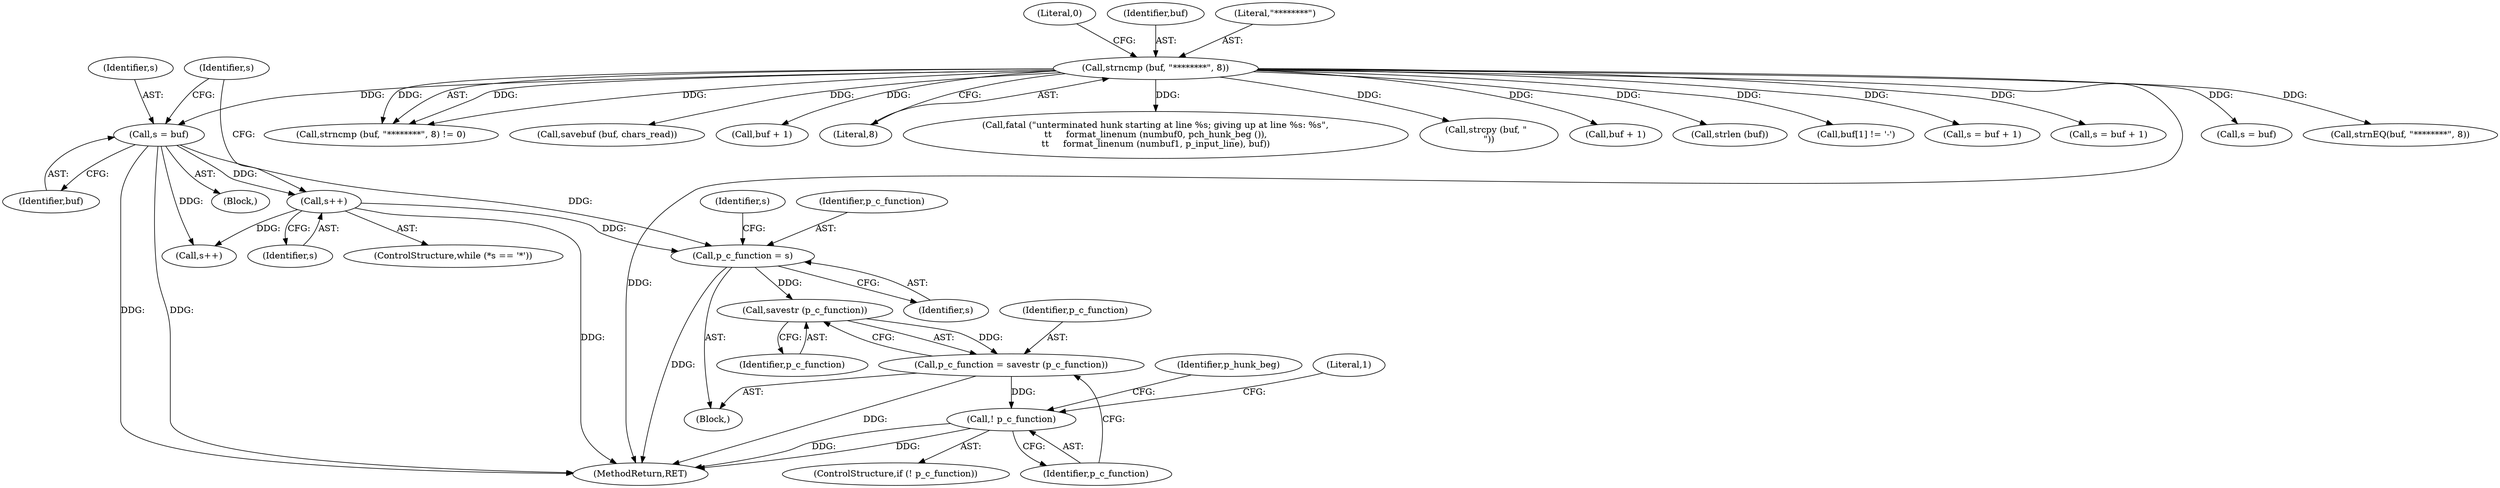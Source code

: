 digraph "0_savannah_0c08d7a902c6fdd49b704623a12d8d672ef18944@pointer" {
"1000334" [label="(Call,p_c_function = s)"];
"1000318" [label="(Call,s = buf)"];
"1000298" [label="(Call,strncmp (buf, \"********\", 8))"];
"1000326" [label="(Call,s++)"];
"1000350" [label="(Call,savestr (p_c_function))"];
"1000348" [label="(Call,p_c_function = savestr (p_c_function))"];
"1000353" [label="(Call,! p_c_function)"];
"1000401" [label="(Call,strcpy (buf, \"  \n\"))"];
"1000888" [label="(Call,buf + 1)"];
"1002772" [label="(MethodReturn,RET)"];
"1000340" [label="(Identifier,s)"];
"1000324" [label="(Identifier,s)"];
"1000302" [label="(Literal,0)"];
"1000321" [label="(ControlStructure,while (*s == '*'))"];
"1000318" [label="(Call,s = buf)"];
"1000741" [label="(Call,strlen (buf))"];
"1000299" [label="(Identifier,buf)"];
"1000622" [label="(Call,buf[1] != '-')"];
"1000300" [label="(Literal,\"********\")"];
"1000336" [label="(Identifier,s)"];
"1000326" [label="(Call,s++)"];
"1001098" [label="(Call,s = buf + 1)"];
"1000208" [label="(Block,)"];
"1000350" [label="(Call,savestr (p_c_function))"];
"1000349" [label="(Identifier,p_c_function)"];
"1000342" [label="(Call,s++)"];
"1000335" [label="(Identifier,p_c_function)"];
"1000352" [label="(ControlStructure,if (! p_c_function))"];
"1000357" [label="(Literal,1)"];
"1000886" [label="(Call,s = buf + 1)"];
"1000298" [label="(Call,strncmp (buf, \"********\", 8))"];
"1000354" [label="(Identifier,p_c_function)"];
"1000327" [label="(Identifier,s)"];
"1000353" [label="(Call,! p_c_function)"];
"1000999" [label="(Call,s = buf)"];
"1000334" [label="(Call,p_c_function = s)"];
"1000452" [label="(Call,strnEQ(buf, \"********\", 8))"];
"1000333" [label="(Block,)"];
"1000320" [label="(Identifier,buf)"];
"1000351" [label="(Identifier,p_c_function)"];
"1000297" [label="(Call,strncmp (buf, \"********\", 8) != 0)"];
"1001051" [label="(Call,savebuf (buf, chars_read))"];
"1001100" [label="(Call,buf + 1)"];
"1000359" [label="(Identifier,p_hunk_beg)"];
"1000301" [label="(Literal,8)"];
"1000417" [label="(Call,fatal (\"unterminated hunk starting at line %s; giving up at line %s: %s\",\n\t\t     format_linenum (numbuf0, pch_hunk_beg ()),\n\t\t     format_linenum (numbuf1, p_input_line), buf))"];
"1000348" [label="(Call,p_c_function = savestr (p_c_function))"];
"1000319" [label="(Identifier,s)"];
"1000334" -> "1000333"  [label="AST: "];
"1000334" -> "1000336"  [label="CFG: "];
"1000335" -> "1000334"  [label="AST: "];
"1000336" -> "1000334"  [label="AST: "];
"1000340" -> "1000334"  [label="CFG: "];
"1000334" -> "1002772"  [label="DDG: "];
"1000318" -> "1000334"  [label="DDG: "];
"1000326" -> "1000334"  [label="DDG: "];
"1000334" -> "1000350"  [label="DDG: "];
"1000318" -> "1000208"  [label="AST: "];
"1000318" -> "1000320"  [label="CFG: "];
"1000319" -> "1000318"  [label="AST: "];
"1000320" -> "1000318"  [label="AST: "];
"1000324" -> "1000318"  [label="CFG: "];
"1000318" -> "1002772"  [label="DDG: "];
"1000318" -> "1002772"  [label="DDG: "];
"1000298" -> "1000318"  [label="DDG: "];
"1000318" -> "1000326"  [label="DDG: "];
"1000318" -> "1000342"  [label="DDG: "];
"1000298" -> "1000297"  [label="AST: "];
"1000298" -> "1000301"  [label="CFG: "];
"1000299" -> "1000298"  [label="AST: "];
"1000300" -> "1000298"  [label="AST: "];
"1000301" -> "1000298"  [label="AST: "];
"1000302" -> "1000298"  [label="CFG: "];
"1000298" -> "1002772"  [label="DDG: "];
"1000298" -> "1000297"  [label="DDG: "];
"1000298" -> "1000297"  [label="DDG: "];
"1000298" -> "1000297"  [label="DDG: "];
"1000298" -> "1000401"  [label="DDG: "];
"1000298" -> "1000417"  [label="DDG: "];
"1000298" -> "1000452"  [label="DDG: "];
"1000298" -> "1000622"  [label="DDG: "];
"1000298" -> "1000741"  [label="DDG: "];
"1000298" -> "1000886"  [label="DDG: "];
"1000298" -> "1000888"  [label="DDG: "];
"1000298" -> "1000999"  [label="DDG: "];
"1000298" -> "1001051"  [label="DDG: "];
"1000298" -> "1001098"  [label="DDG: "];
"1000298" -> "1001100"  [label="DDG: "];
"1000326" -> "1000321"  [label="AST: "];
"1000326" -> "1000327"  [label="CFG: "];
"1000327" -> "1000326"  [label="AST: "];
"1000324" -> "1000326"  [label="CFG: "];
"1000326" -> "1002772"  [label="DDG: "];
"1000326" -> "1000342"  [label="DDG: "];
"1000350" -> "1000348"  [label="AST: "];
"1000350" -> "1000351"  [label="CFG: "];
"1000351" -> "1000350"  [label="AST: "];
"1000348" -> "1000350"  [label="CFG: "];
"1000350" -> "1000348"  [label="DDG: "];
"1000348" -> "1000333"  [label="AST: "];
"1000349" -> "1000348"  [label="AST: "];
"1000354" -> "1000348"  [label="CFG: "];
"1000348" -> "1002772"  [label="DDG: "];
"1000348" -> "1000353"  [label="DDG: "];
"1000353" -> "1000352"  [label="AST: "];
"1000353" -> "1000354"  [label="CFG: "];
"1000354" -> "1000353"  [label="AST: "];
"1000357" -> "1000353"  [label="CFG: "];
"1000359" -> "1000353"  [label="CFG: "];
"1000353" -> "1002772"  [label="DDG: "];
"1000353" -> "1002772"  [label="DDG: "];
}
